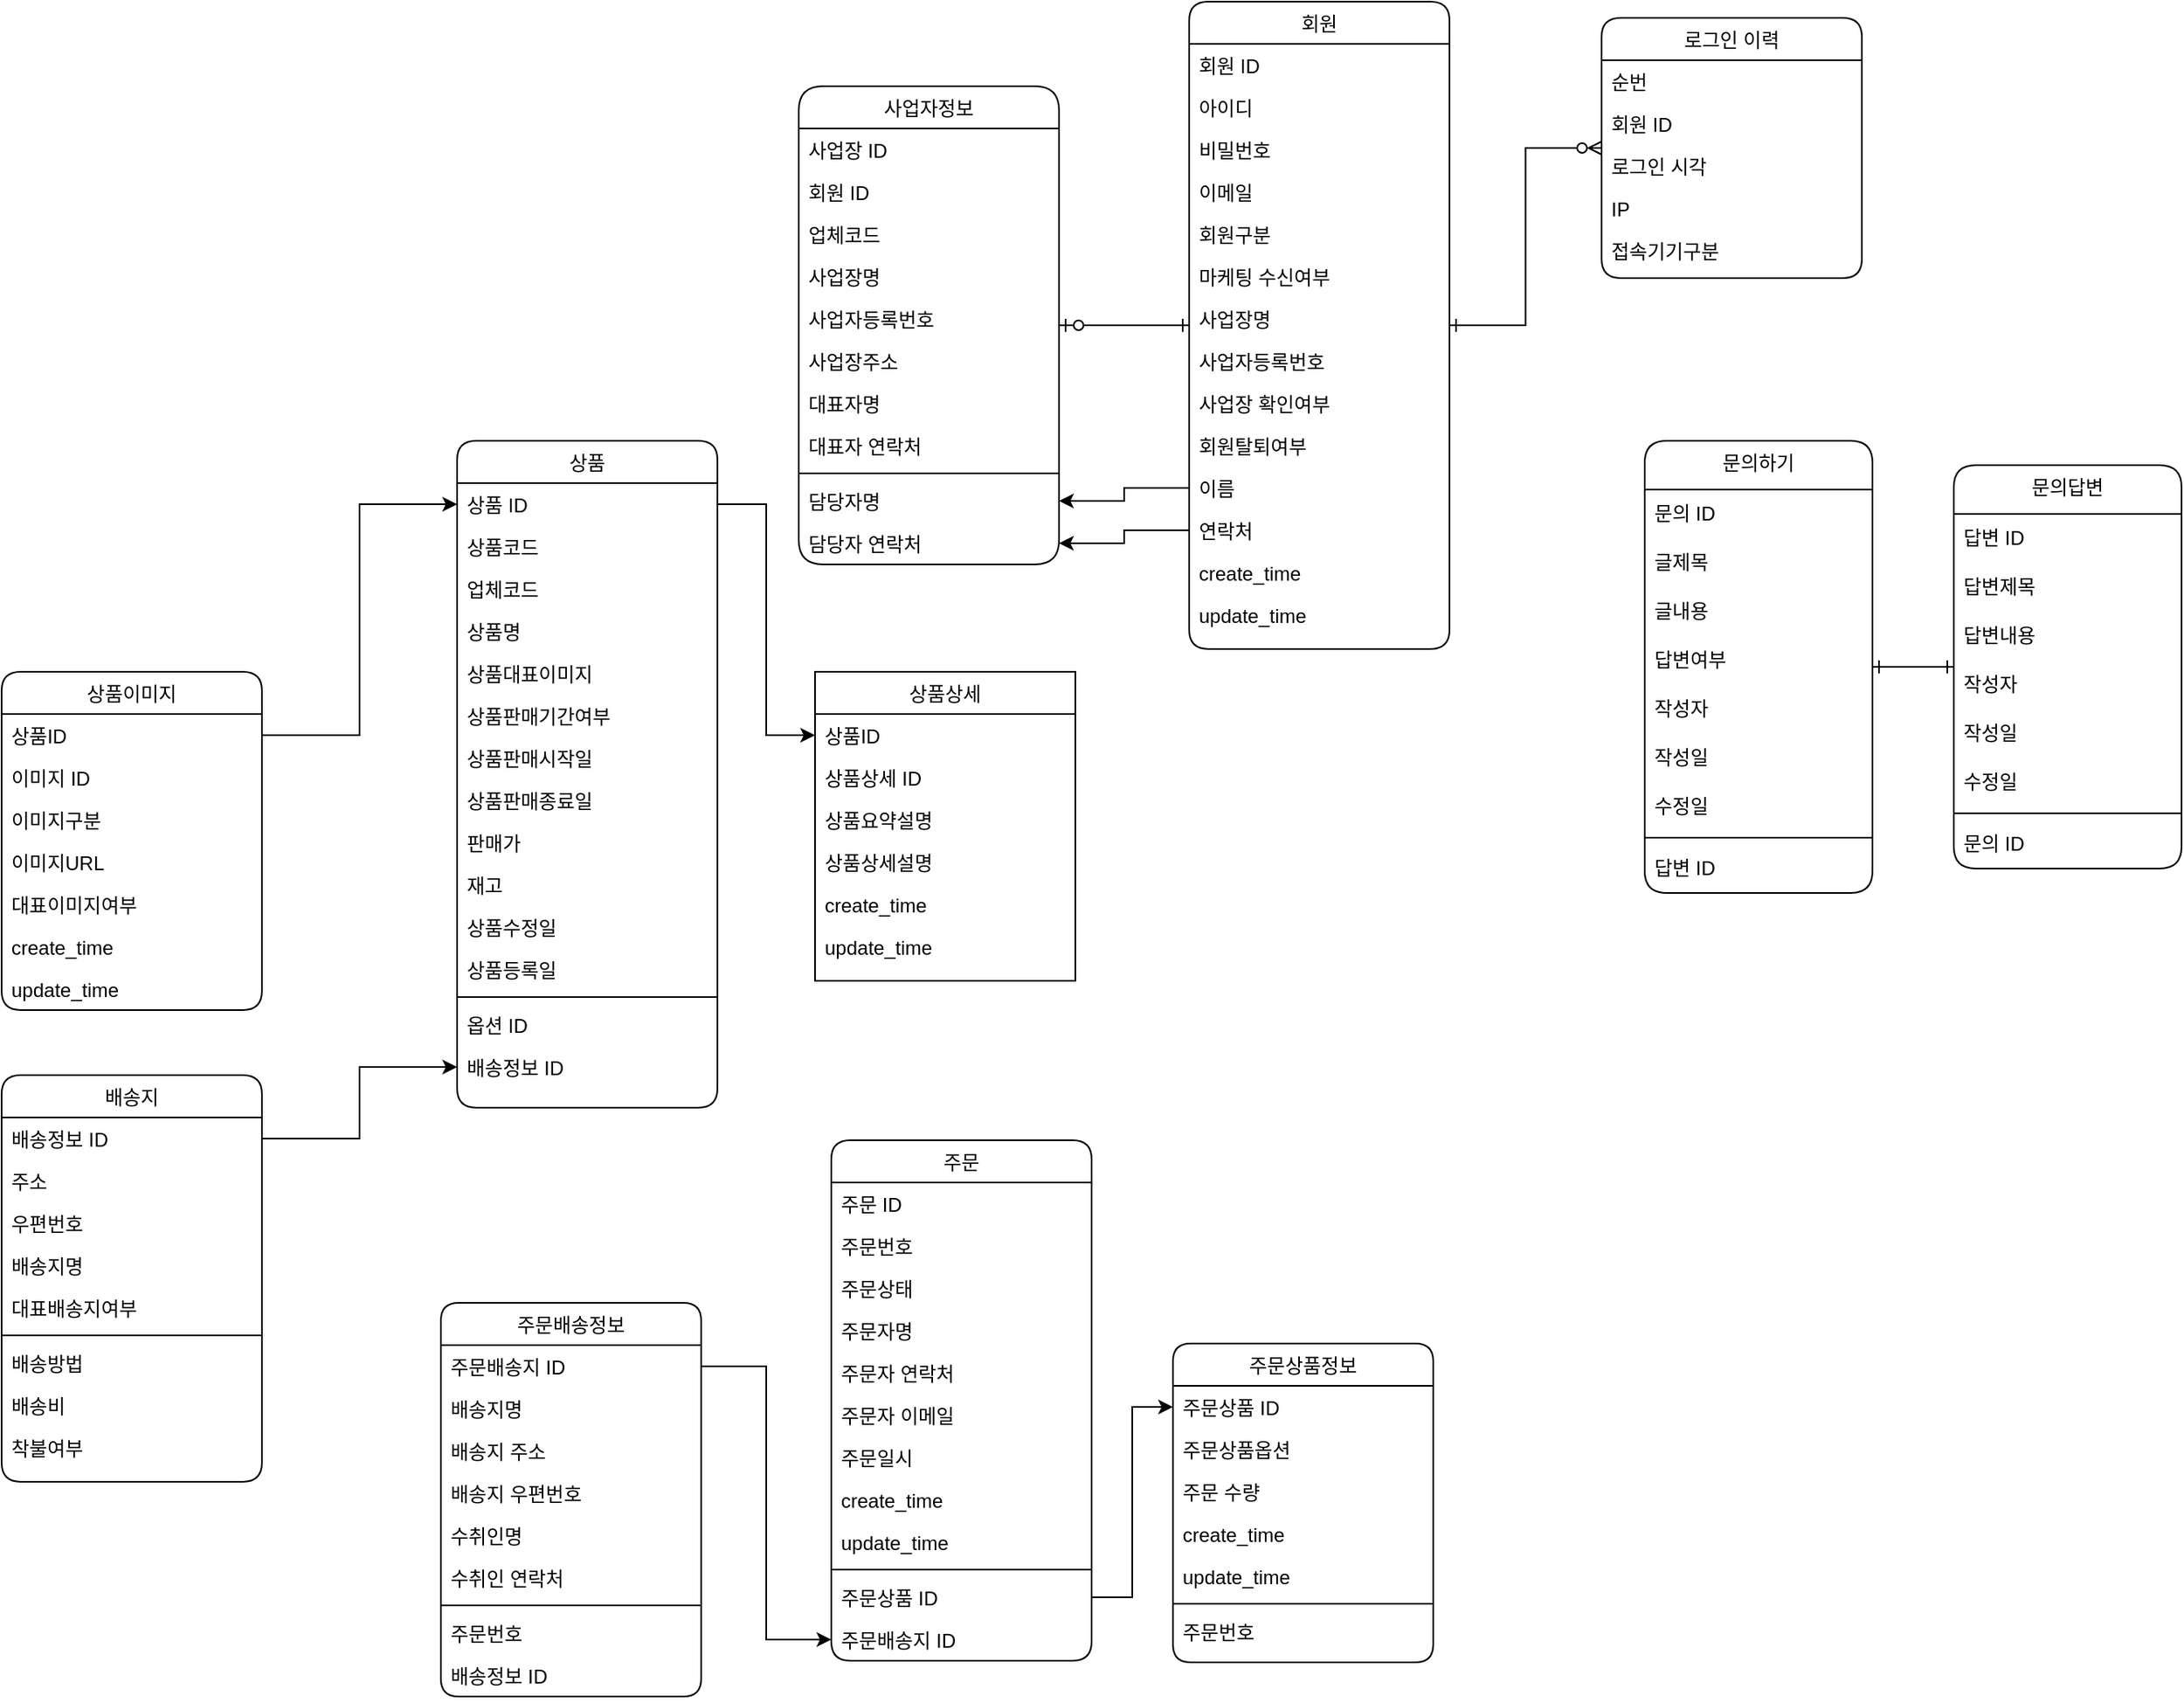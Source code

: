 <mxfile version="26.0.10" pages="2">
  <diagram id="C5RBs43oDa-KdzZeNtuy" name="Page-1">
    <mxGraphModel dx="2261" dy="772" grid="1" gridSize="10" guides="1" tooltips="1" connect="1" arrows="1" fold="1" page="1" pageScale="1" pageWidth="827" pageHeight="1169" background="#ffffff" math="0" shadow="0">
      <root>
        <mxCell id="WIyWlLk6GJQsqaUBKTNV-0" />
        <mxCell id="WIyWlLk6GJQsqaUBKTNV-1" parent="WIyWlLk6GJQsqaUBKTNV-0" />
        <mxCell id="zkfFHV4jXpPFQw0GAbJ--0" value="회원" style="swimlane;fontStyle=0;align=center;verticalAlign=top;childLayout=stackLayout;horizontal=1;startSize=26;horizontalStack=0;resizeParent=1;resizeLast=0;collapsible=1;marginBottom=0;rounded=1;shadow=0;strokeWidth=1;labelBackgroundColor=none;" parent="WIyWlLk6GJQsqaUBKTNV-1" vertex="1">
          <mxGeometry x="160" y="20" width="160" height="398" as="geometry">
            <mxRectangle x="230" y="140" width="160" height="26" as="alternateBounds" />
          </mxGeometry>
        </mxCell>
        <mxCell id="D6CnnBwUjy6RVh7Km_Zz-2" value="회원 ID" style="text;align=left;verticalAlign=top;spacingLeft=4;spacingRight=4;overflow=hidden;rotatable=0;points=[[0,0.5],[1,0.5]];portConstraint=eastwest;rounded=1;labelBackgroundColor=none;" parent="zkfFHV4jXpPFQw0GAbJ--0" vertex="1">
          <mxGeometry y="26" width="160" height="26" as="geometry" />
        </mxCell>
        <mxCell id="zkfFHV4jXpPFQw0GAbJ--3" value="아이디" style="text;align=left;verticalAlign=top;spacingLeft=4;spacingRight=4;overflow=hidden;rotatable=0;points=[[0,0.5],[1,0.5]];portConstraint=eastwest;rounded=1;shadow=0;html=0;labelBackgroundColor=none;" parent="zkfFHV4jXpPFQw0GAbJ--0" vertex="1">
          <mxGeometry y="52" width="160" height="26" as="geometry" />
        </mxCell>
        <mxCell id="D6CnnBwUjy6RVh7Km_Zz-1" value="비밀번호" style="text;align=left;verticalAlign=top;spacingLeft=4;spacingRight=4;overflow=hidden;rotatable=0;points=[[0,0.5],[1,0.5]];portConstraint=eastwest;rounded=1;labelBackgroundColor=none;" parent="zkfFHV4jXpPFQw0GAbJ--0" vertex="1">
          <mxGeometry y="78" width="160" height="26" as="geometry" />
        </mxCell>
        <mxCell id="zkfFHV4jXpPFQw0GAbJ--5" value="이메일" style="text;align=left;verticalAlign=top;spacingLeft=4;spacingRight=4;overflow=hidden;rotatable=0;points=[[0,0.5],[1,0.5]];portConstraint=eastwest;rounded=1;labelBackgroundColor=none;" parent="zkfFHV4jXpPFQw0GAbJ--0" vertex="1">
          <mxGeometry y="104" width="160" height="26" as="geometry" />
        </mxCell>
        <mxCell id="8sYRke0jNfnRcLqzot3i-26" value="회원구분" style="text;align=left;verticalAlign=top;spacingLeft=4;spacingRight=4;overflow=hidden;rotatable=0;points=[[0,0.5],[1,0.5]];portConstraint=eastwest;rounded=1;labelBackgroundColor=none;" parent="zkfFHV4jXpPFQw0GAbJ--0" vertex="1">
          <mxGeometry y="130" width="160" height="26" as="geometry" />
        </mxCell>
        <mxCell id="D6CnnBwUjy6RVh7Km_Zz-12" value="마케팅 수신여부" style="text;align=left;verticalAlign=top;spacingLeft=4;spacingRight=4;overflow=hidden;rotatable=0;points=[[0,0.5],[1,0.5]];portConstraint=eastwest;rounded=1;labelBackgroundColor=none;" parent="zkfFHV4jXpPFQw0GAbJ--0" vertex="1">
          <mxGeometry y="156" width="160" height="26" as="geometry" />
        </mxCell>
        <mxCell id="D6CnnBwUjy6RVh7Km_Zz-13" value="사업장명" style="text;align=left;verticalAlign=top;spacingLeft=4;spacingRight=4;overflow=hidden;rotatable=0;points=[[0,0.5],[1,0.5]];portConstraint=eastwest;rounded=1;labelBackgroundColor=none;" parent="zkfFHV4jXpPFQw0GAbJ--0" vertex="1">
          <mxGeometry y="182" width="160" height="26" as="geometry" />
        </mxCell>
        <mxCell id="D6CnnBwUjy6RVh7Km_Zz-15" value="사업자등록번호" style="text;align=left;verticalAlign=top;spacingLeft=4;spacingRight=4;overflow=hidden;rotatable=0;points=[[0,0.5],[1,0.5]];portConstraint=eastwest;rounded=1;labelBackgroundColor=none;" parent="zkfFHV4jXpPFQw0GAbJ--0" vertex="1">
          <mxGeometry y="208" width="160" height="26" as="geometry" />
        </mxCell>
        <mxCell id="8sYRke0jNfnRcLqzot3i-51" value="사업장 확인여부" style="text;align=left;verticalAlign=top;spacingLeft=4;spacingRight=4;overflow=hidden;rotatable=0;points=[[0,0.5],[1,0.5]];portConstraint=eastwest;rounded=1;labelBackgroundColor=none;" parent="zkfFHV4jXpPFQw0GAbJ--0" vertex="1">
          <mxGeometry y="234" width="160" height="26" as="geometry" />
        </mxCell>
        <mxCell id="D6CnnBwUjy6RVh7Km_Zz-54" value="회원탈퇴여부" style="text;align=left;verticalAlign=top;spacingLeft=4;spacingRight=4;overflow=hidden;rotatable=0;points=[[0,0.5],[1,0.5]];portConstraint=eastwest;rounded=1;labelBackgroundColor=none;" parent="zkfFHV4jXpPFQw0GAbJ--0" vertex="1">
          <mxGeometry y="260" width="160" height="26" as="geometry" />
        </mxCell>
        <mxCell id="zkfFHV4jXpPFQw0GAbJ--1" value="이름" style="text;align=left;verticalAlign=top;spacingLeft=4;spacingRight=4;overflow=hidden;rotatable=0;points=[[0,0.5],[1,0.5]];portConstraint=eastwest;rounded=1;labelBackgroundColor=none;" parent="zkfFHV4jXpPFQw0GAbJ--0" vertex="1">
          <mxGeometry y="286" width="160" height="26" as="geometry" />
        </mxCell>
        <mxCell id="zkfFHV4jXpPFQw0GAbJ--2" value="연락처" style="text;align=left;verticalAlign=top;spacingLeft=4;spacingRight=4;overflow=hidden;rotatable=0;points=[[0,0.5],[1,0.5]];portConstraint=eastwest;rounded=1;shadow=0;html=0;labelBackgroundColor=none;" parent="zkfFHV4jXpPFQw0GAbJ--0" vertex="1">
          <mxGeometry y="312" width="160" height="26" as="geometry" />
        </mxCell>
        <mxCell id="8sYRke0jNfnRcLqzot3i-24" value="create_time" style="text;align=left;verticalAlign=top;spacingLeft=4;spacingRight=4;overflow=hidden;rotatable=0;points=[[0,0.5],[1,0.5]];portConstraint=eastwest;rounded=1;labelBackgroundColor=none;" parent="zkfFHV4jXpPFQw0GAbJ--0" vertex="1">
          <mxGeometry y="338" width="160" height="26" as="geometry" />
        </mxCell>
        <mxCell id="8sYRke0jNfnRcLqzot3i-25" value="update_time" style="text;align=left;verticalAlign=top;spacingLeft=4;spacingRight=4;overflow=hidden;rotatable=0;points=[[0,0.5],[1,0.5]];portConstraint=eastwest;rounded=1;labelBackgroundColor=none;" parent="zkfFHV4jXpPFQw0GAbJ--0" vertex="1">
          <mxGeometry y="364" width="160" height="26" as="geometry" />
        </mxCell>
        <mxCell id="zkfFHV4jXpPFQw0GAbJ--17" value="배송지" style="swimlane;fontStyle=0;align=center;verticalAlign=top;childLayout=stackLayout;horizontal=1;startSize=26;horizontalStack=0;resizeParent=1;resizeLast=0;collapsible=1;marginBottom=0;rounded=1;shadow=0;strokeWidth=1;labelBackgroundColor=none;" parent="WIyWlLk6GJQsqaUBKTNV-1" vertex="1">
          <mxGeometry x="-570" y="680" width="160" height="250" as="geometry">
            <mxRectangle x="550" y="140" width="160" height="26" as="alternateBounds" />
          </mxGeometry>
        </mxCell>
        <mxCell id="zkfFHV4jXpPFQw0GAbJ--18" value="배송정보 ID" style="text;align=left;verticalAlign=top;spacingLeft=4;spacingRight=4;overflow=hidden;rotatable=0;points=[[0,0.5],[1,0.5]];portConstraint=eastwest;rounded=1;labelBackgroundColor=none;" parent="zkfFHV4jXpPFQw0GAbJ--17" vertex="1">
          <mxGeometry y="26" width="160" height="26" as="geometry" />
        </mxCell>
        <mxCell id="zkfFHV4jXpPFQw0GAbJ--20" value="주소" style="text;align=left;verticalAlign=top;spacingLeft=4;spacingRight=4;overflow=hidden;rotatable=0;points=[[0,0.5],[1,0.5]];portConstraint=eastwest;rounded=1;shadow=0;html=0;labelBackgroundColor=none;" parent="zkfFHV4jXpPFQw0GAbJ--17" vertex="1">
          <mxGeometry y="52" width="160" height="26" as="geometry" />
        </mxCell>
        <mxCell id="zkfFHV4jXpPFQw0GAbJ--19" value="우편번호" style="text;align=left;verticalAlign=top;spacingLeft=4;spacingRight=4;overflow=hidden;rotatable=0;points=[[0,0.5],[1,0.5]];portConstraint=eastwest;rounded=1;shadow=0;html=0;labelBackgroundColor=none;" parent="zkfFHV4jXpPFQw0GAbJ--17" vertex="1">
          <mxGeometry y="78" width="160" height="26" as="geometry" />
        </mxCell>
        <mxCell id="zkfFHV4jXpPFQw0GAbJ--21" value="배송지명" style="text;align=left;verticalAlign=top;spacingLeft=4;spacingRight=4;overflow=hidden;rotatable=0;points=[[0,0.5],[1,0.5]];portConstraint=eastwest;rounded=1;shadow=0;html=0;labelBackgroundColor=none;" parent="zkfFHV4jXpPFQw0GAbJ--17" vertex="1">
          <mxGeometry y="104" width="160" height="26" as="geometry" />
        </mxCell>
        <mxCell id="zkfFHV4jXpPFQw0GAbJ--22" value="대표배송지여부" style="text;align=left;verticalAlign=top;spacingLeft=4;spacingRight=4;overflow=hidden;rotatable=0;points=[[0,0.5],[1,0.5]];portConstraint=eastwest;rounded=1;shadow=0;html=0;labelBackgroundColor=none;" parent="zkfFHV4jXpPFQw0GAbJ--17" vertex="1">
          <mxGeometry y="130" width="160" height="26" as="geometry" />
        </mxCell>
        <mxCell id="zkfFHV4jXpPFQw0GAbJ--23" value="" style="line;html=1;strokeWidth=1;align=left;verticalAlign=middle;spacingTop=-1;spacingLeft=3;spacingRight=3;rotatable=0;labelPosition=right;points=[];portConstraint=eastwest;rounded=1;labelBackgroundColor=none;" parent="zkfFHV4jXpPFQw0GAbJ--17" vertex="1">
          <mxGeometry y="156" width="160" height="8" as="geometry" />
        </mxCell>
        <mxCell id="zkfFHV4jXpPFQw0GAbJ--24" value="배송방법" style="text;align=left;verticalAlign=top;spacingLeft=4;spacingRight=4;overflow=hidden;rotatable=0;points=[[0,0.5],[1,0.5]];portConstraint=eastwest;rounded=1;labelBackgroundColor=none;" parent="zkfFHV4jXpPFQw0GAbJ--17" vertex="1">
          <mxGeometry y="164" width="160" height="26" as="geometry" />
        </mxCell>
        <mxCell id="zkfFHV4jXpPFQw0GAbJ--25" value="배송비" style="text;align=left;verticalAlign=top;spacingLeft=4;spacingRight=4;overflow=hidden;rotatable=0;points=[[0,0.5],[1,0.5]];portConstraint=eastwest;rounded=1;labelBackgroundColor=none;" parent="zkfFHV4jXpPFQw0GAbJ--17" vertex="1">
          <mxGeometry y="190" width="160" height="26" as="geometry" />
        </mxCell>
        <mxCell id="D6CnnBwUjy6RVh7Km_Zz-21" value="착불여부" style="text;align=left;verticalAlign=top;spacingLeft=4;spacingRight=4;overflow=hidden;rotatable=0;points=[[0,0.5],[1,0.5]];portConstraint=eastwest;rounded=1;labelBackgroundColor=none;" parent="zkfFHV4jXpPFQw0GAbJ--17" vertex="1">
          <mxGeometry y="216" width="160" height="26" as="geometry" />
        </mxCell>
        <mxCell id="D6CnnBwUjy6RVh7Km_Zz-3" value="사업자정보" style="swimlane;fontStyle=0;align=center;verticalAlign=top;childLayout=stackLayout;horizontal=1;startSize=26;horizontalStack=0;resizeParent=1;resizeLast=0;collapsible=1;marginBottom=0;rounded=1;shadow=0;strokeWidth=1;labelBackgroundColor=none;arcSize=19;" parent="WIyWlLk6GJQsqaUBKTNV-1" vertex="1">
          <mxGeometry x="-80" y="72" width="160" height="294" as="geometry">
            <mxRectangle x="550" y="140" width="160" height="26" as="alternateBounds" />
          </mxGeometry>
        </mxCell>
        <mxCell id="D6CnnBwUjy6RVh7Km_Zz-4" value="사업장 ID" style="text;align=left;verticalAlign=top;spacingLeft=4;spacingRight=4;overflow=hidden;rotatable=0;points=[[0,0.5],[1,0.5]];portConstraint=eastwest;rounded=1;labelBackgroundColor=none;" parent="D6CnnBwUjy6RVh7Km_Zz-3" vertex="1">
          <mxGeometry y="26" width="160" height="26" as="geometry" />
        </mxCell>
        <mxCell id="8sYRke0jNfnRcLqzot3i-49" value="회원 ID" style="text;align=left;verticalAlign=top;spacingLeft=4;spacingRight=4;overflow=hidden;rotatable=0;points=[[0,0.5],[1,0.5]];portConstraint=eastwest;rounded=1;labelBackgroundColor=none;" parent="D6CnnBwUjy6RVh7Km_Zz-3" vertex="1">
          <mxGeometry y="52" width="160" height="26" as="geometry" />
        </mxCell>
        <mxCell id="D6CnnBwUjy6RVh7Km_Zz-33" value="업체코드" style="text;align=left;verticalAlign=top;spacingLeft=4;spacingRight=4;overflow=hidden;rotatable=0;points=[[0,0.5],[1,0.5]];portConstraint=eastwest;rounded=1;labelBackgroundColor=none;" parent="D6CnnBwUjy6RVh7Km_Zz-3" vertex="1">
          <mxGeometry y="78" width="160" height="26" as="geometry" />
        </mxCell>
        <mxCell id="D6CnnBwUjy6RVh7Km_Zz-20" value="사업장명" style="text;align=left;verticalAlign=top;spacingLeft=4;spacingRight=4;overflow=hidden;rotatable=0;points=[[0,0.5],[1,0.5]];portConstraint=eastwest;rounded=1;labelBackgroundColor=none;" parent="D6CnnBwUjy6RVh7Km_Zz-3" vertex="1">
          <mxGeometry y="104" width="160" height="26" as="geometry" />
        </mxCell>
        <mxCell id="D6CnnBwUjy6RVh7Km_Zz-7" value="사업자등록번호" style="text;align=left;verticalAlign=top;spacingLeft=4;spacingRight=4;overflow=hidden;rotatable=0;points=[[0,0.5],[1,0.5]];portConstraint=eastwest;rounded=1;shadow=0;html=0;labelBackgroundColor=none;" parent="D6CnnBwUjy6RVh7Km_Zz-3" vertex="1">
          <mxGeometry y="130" width="160" height="26" as="geometry" />
        </mxCell>
        <mxCell id="D6CnnBwUjy6RVh7Km_Zz-8" value="사업장주소" style="text;align=left;verticalAlign=top;spacingLeft=4;spacingRight=4;overflow=hidden;rotatable=0;points=[[0,0.5],[1,0.5]];portConstraint=eastwest;rounded=1;shadow=0;html=0;labelBackgroundColor=none;" parent="D6CnnBwUjy6RVh7Km_Zz-3" vertex="1">
          <mxGeometry y="156" width="160" height="26" as="geometry" />
        </mxCell>
        <mxCell id="D6CnnBwUjy6RVh7Km_Zz-5" value="대표자명" style="text;align=left;verticalAlign=top;spacingLeft=4;spacingRight=4;overflow=hidden;rotatable=0;points=[[0,0.5],[1,0.5]];portConstraint=eastwest;rounded=1;shadow=0;html=0;labelBackgroundColor=none;" parent="D6CnnBwUjy6RVh7Km_Zz-3" vertex="1">
          <mxGeometry y="182" width="160" height="26" as="geometry" />
        </mxCell>
        <mxCell id="D6CnnBwUjy6RVh7Km_Zz-6" value="대표자 연락처" style="text;align=left;verticalAlign=top;spacingLeft=4;spacingRight=4;overflow=hidden;rotatable=0;points=[[0,0.5],[1,0.5]];portConstraint=eastwest;rounded=1;shadow=0;html=0;labelBackgroundColor=none;" parent="D6CnnBwUjy6RVh7Km_Zz-3" vertex="1">
          <mxGeometry y="208" width="160" height="26" as="geometry" />
        </mxCell>
        <mxCell id="D6CnnBwUjy6RVh7Km_Zz-9" value="" style="line;html=1;strokeWidth=1;align=left;verticalAlign=middle;spacingTop=-1;spacingLeft=3;spacingRight=3;rotatable=0;labelPosition=right;points=[];portConstraint=eastwest;rounded=1;labelBackgroundColor=none;" parent="D6CnnBwUjy6RVh7Km_Zz-3" vertex="1">
          <mxGeometry y="234" width="160" height="8" as="geometry" />
        </mxCell>
        <mxCell id="D6CnnBwUjy6RVh7Km_Zz-10" value="담당자명" style="text;align=left;verticalAlign=top;spacingLeft=4;spacingRight=4;overflow=hidden;rotatable=0;points=[[0,0.5],[1,0.5]];portConstraint=eastwest;rounded=1;labelBackgroundColor=none;" parent="D6CnnBwUjy6RVh7Km_Zz-3" vertex="1">
          <mxGeometry y="242" width="160" height="26" as="geometry" />
        </mxCell>
        <mxCell id="D6CnnBwUjy6RVh7Km_Zz-11" value="담당자 연락처" style="text;align=left;verticalAlign=top;spacingLeft=4;spacingRight=4;overflow=hidden;rotatable=0;points=[[0,0.5],[1,0.5]];portConstraint=eastwest;rounded=1;labelBackgroundColor=none;" parent="D6CnnBwUjy6RVh7Km_Zz-3" vertex="1">
          <mxGeometry y="268" width="160" height="26" as="geometry" />
        </mxCell>
        <mxCell id="D6CnnBwUjy6RVh7Km_Zz-23" value="상품" style="swimlane;fontStyle=0;align=center;verticalAlign=top;childLayout=stackLayout;horizontal=1;startSize=26;horizontalStack=0;resizeParent=1;resizeLast=0;collapsible=1;marginBottom=0;rounded=1;shadow=0;strokeWidth=1;labelBackgroundColor=none;" parent="WIyWlLk6GJQsqaUBKTNV-1" vertex="1">
          <mxGeometry x="-290" y="290" width="160" height="410" as="geometry">
            <mxRectangle x="550" y="140" width="160" height="26" as="alternateBounds" />
          </mxGeometry>
        </mxCell>
        <mxCell id="D6CnnBwUjy6RVh7Km_Zz-24" value="상품 ID" style="text;align=left;verticalAlign=top;spacingLeft=4;spacingRight=4;overflow=hidden;rotatable=0;points=[[0,0.5],[1,0.5]];portConstraint=eastwest;rounded=1;labelBackgroundColor=none;" parent="D6CnnBwUjy6RVh7Km_Zz-23" vertex="1">
          <mxGeometry y="26" width="160" height="26" as="geometry" />
        </mxCell>
        <mxCell id="D6CnnBwUjy6RVh7Km_Zz-25" value="상품코드" style="text;align=left;verticalAlign=top;spacingLeft=4;spacingRight=4;overflow=hidden;rotatable=0;points=[[0,0.5],[1,0.5]];portConstraint=eastwest;rounded=1;shadow=0;html=0;labelBackgroundColor=none;" parent="D6CnnBwUjy6RVh7Km_Zz-23" vertex="1">
          <mxGeometry y="52" width="160" height="26" as="geometry" />
        </mxCell>
        <mxCell id="D6CnnBwUjy6RVh7Km_Zz-26" value="업체코드" style="text;align=left;verticalAlign=top;spacingLeft=4;spacingRight=4;overflow=hidden;rotatable=0;points=[[0,0.5],[1,0.5]];portConstraint=eastwest;rounded=1;shadow=0;html=0;labelBackgroundColor=none;" parent="D6CnnBwUjy6RVh7Km_Zz-23" vertex="1">
          <mxGeometry y="78" width="160" height="26" as="geometry" />
        </mxCell>
        <mxCell id="D6CnnBwUjy6RVh7Km_Zz-27" value="상품명" style="text;align=left;verticalAlign=top;spacingLeft=4;spacingRight=4;overflow=hidden;rotatable=0;points=[[0,0.5],[1,0.5]];portConstraint=eastwest;rounded=1;shadow=0;html=0;labelBackgroundColor=none;" parent="D6CnnBwUjy6RVh7Km_Zz-23" vertex="1">
          <mxGeometry y="104" width="160" height="26" as="geometry" />
        </mxCell>
        <mxCell id="D6CnnBwUjy6RVh7Km_Zz-28" value="상품대표이미지" style="text;align=left;verticalAlign=top;spacingLeft=4;spacingRight=4;overflow=hidden;rotatable=0;points=[[0,0.5],[1,0.5]];portConstraint=eastwest;rounded=1;shadow=0;html=0;labelBackgroundColor=none;" parent="D6CnnBwUjy6RVh7Km_Zz-23" vertex="1">
          <mxGeometry y="130" width="160" height="26" as="geometry" />
        </mxCell>
        <mxCell id="D6CnnBwUjy6RVh7Km_Zz-32" value="상품판매기간여부" style="text;align=left;verticalAlign=top;spacingLeft=4;spacingRight=4;overflow=hidden;rotatable=0;points=[[0,0.5],[1,0.5]];portConstraint=eastwest;rounded=1;labelBackgroundColor=none;" parent="D6CnnBwUjy6RVh7Km_Zz-23" vertex="1">
          <mxGeometry y="156" width="160" height="26" as="geometry" />
        </mxCell>
        <mxCell id="D6CnnBwUjy6RVh7Km_Zz-50" value="상품판매시작일" style="text;align=left;verticalAlign=top;spacingLeft=4;spacingRight=4;overflow=hidden;rotatable=0;points=[[0,0.5],[1,0.5]];portConstraint=eastwest;rounded=1;labelBackgroundColor=none;" parent="D6CnnBwUjy6RVh7Km_Zz-23" vertex="1">
          <mxGeometry y="182" width="160" height="26" as="geometry" />
        </mxCell>
        <mxCell id="D6CnnBwUjy6RVh7Km_Zz-51" value="상품판매종료일" style="text;align=left;verticalAlign=top;spacingLeft=4;spacingRight=4;overflow=hidden;rotatable=0;points=[[0,0.5],[1,0.5]];portConstraint=eastwest;rounded=1;labelBackgroundColor=none;" parent="D6CnnBwUjy6RVh7Km_Zz-23" vertex="1">
          <mxGeometry y="208" width="160" height="26" as="geometry" />
        </mxCell>
        <mxCell id="D6CnnBwUjy6RVh7Km_Zz-52" value="판매가&#xa;" style="text;align=left;verticalAlign=top;spacingLeft=4;spacingRight=4;overflow=hidden;rotatable=0;points=[[0,0.5],[1,0.5]];portConstraint=eastwest;rounded=1;labelBackgroundColor=none;" parent="D6CnnBwUjy6RVh7Km_Zz-23" vertex="1">
          <mxGeometry y="234" width="160" height="26" as="geometry" />
        </mxCell>
        <mxCell id="D6CnnBwUjy6RVh7Km_Zz-53" value="재고&#xa;" style="text;align=left;verticalAlign=top;spacingLeft=4;spacingRight=4;overflow=hidden;rotatable=0;points=[[0,0.5],[1,0.5]];portConstraint=eastwest;rounded=1;labelBackgroundColor=none;" parent="D6CnnBwUjy6RVh7Km_Zz-23" vertex="1">
          <mxGeometry y="260" width="160" height="26" as="geometry" />
        </mxCell>
        <mxCell id="D6CnnBwUjy6RVh7Km_Zz-58" value="상품수정일" style="text;align=left;verticalAlign=top;spacingLeft=4;spacingRight=4;overflow=hidden;rotatable=0;points=[[0,0.5],[1,0.5]];portConstraint=eastwest;rounded=1;labelBackgroundColor=none;" parent="D6CnnBwUjy6RVh7Km_Zz-23" vertex="1">
          <mxGeometry y="286" width="160" height="26" as="geometry" />
        </mxCell>
        <mxCell id="8sYRke0jNfnRcLqzot3i-0" value="상품등록일&#xa;&#xa;" style="text;align=left;verticalAlign=top;spacingLeft=4;spacingRight=4;overflow=hidden;rotatable=0;points=[[0,0.5],[1,0.5]];portConstraint=eastwest;rounded=1;labelBackgroundColor=none;" parent="D6CnnBwUjy6RVh7Km_Zz-23" vertex="1">
          <mxGeometry y="312" width="160" height="26" as="geometry" />
        </mxCell>
        <mxCell id="uRydqITHOqcOp4tTUxPH-38" value="" style="line;html=1;strokeWidth=1;align=left;verticalAlign=middle;spacingTop=-1;spacingLeft=3;spacingRight=3;rotatable=0;labelPosition=right;points=[];portConstraint=eastwest;rounded=1;labelBackgroundColor=none;" parent="D6CnnBwUjy6RVh7Km_Zz-23" vertex="1">
          <mxGeometry y="338" width="160" height="8" as="geometry" />
        </mxCell>
        <mxCell id="8sYRke0jNfnRcLqzot3i-46" value="옵션 ID" style="text;align=left;verticalAlign=top;spacingLeft=4;spacingRight=4;overflow=hidden;rotatable=0;points=[[0,0.5],[1,0.5]];portConstraint=eastwest;rounded=1;labelBackgroundColor=none;" parent="D6CnnBwUjy6RVh7Km_Zz-23" vertex="1">
          <mxGeometry y="346" width="160" height="26" as="geometry" />
        </mxCell>
        <mxCell id="uRydqITHOqcOp4tTUxPH-36" value="배송정보 ID" style="text;align=left;verticalAlign=top;spacingLeft=4;spacingRight=4;overflow=hidden;rotatable=0;points=[[0,0.5],[1,0.5]];portConstraint=eastwest;rounded=1;labelBackgroundColor=none;" parent="D6CnnBwUjy6RVh7Km_Zz-23" vertex="1">
          <mxGeometry y="372" width="160" height="26" as="geometry" />
        </mxCell>
        <mxCell id="D6CnnBwUjy6RVh7Km_Zz-34" value="상품이미지" style="swimlane;fontStyle=0;align=center;verticalAlign=top;childLayout=stackLayout;horizontal=1;startSize=26;horizontalStack=0;resizeParent=1;resizeLast=0;collapsible=1;marginBottom=0;rounded=1;shadow=0;strokeWidth=1;labelBackgroundColor=none;" parent="WIyWlLk6GJQsqaUBKTNV-1" vertex="1">
          <mxGeometry x="-570" y="432" width="160" height="208" as="geometry">
            <mxRectangle x="550" y="140" width="160" height="26" as="alternateBounds" />
          </mxGeometry>
        </mxCell>
        <mxCell id="D6CnnBwUjy6RVh7Km_Zz-36" value="상품ID" style="text;align=left;verticalAlign=top;spacingLeft=4;spacingRight=4;overflow=hidden;rotatable=0;points=[[0,0.5],[1,0.5]];portConstraint=eastwest;rounded=1;shadow=0;html=0;labelBackgroundColor=none;" parent="D6CnnBwUjy6RVh7Km_Zz-34" vertex="1">
          <mxGeometry y="26" width="160" height="26" as="geometry" />
        </mxCell>
        <mxCell id="D6CnnBwUjy6RVh7Km_Zz-35" value="이미지 ID" style="text;align=left;verticalAlign=top;spacingLeft=4;spacingRight=4;overflow=hidden;rotatable=0;points=[[0,0.5],[1,0.5]];portConstraint=eastwest;rounded=1;labelBackgroundColor=none;" parent="D6CnnBwUjy6RVh7Km_Zz-34" vertex="1">
          <mxGeometry y="52" width="160" height="26" as="geometry" />
        </mxCell>
        <mxCell id="D6CnnBwUjy6RVh7Km_Zz-47" value="이미지구분" style="text;align=left;verticalAlign=top;spacingLeft=4;spacingRight=4;overflow=hidden;rotatable=0;points=[[0,0.5],[1,0.5]];portConstraint=eastwest;rounded=1;shadow=0;html=0;labelBackgroundColor=none;" parent="D6CnnBwUjy6RVh7Km_Zz-34" vertex="1">
          <mxGeometry y="78" width="160" height="26" as="geometry" />
        </mxCell>
        <mxCell id="D6CnnBwUjy6RVh7Km_Zz-37" value="이미지URL" style="text;align=left;verticalAlign=top;spacingLeft=4;spacingRight=4;overflow=hidden;rotatable=0;points=[[0,0.5],[1,0.5]];portConstraint=eastwest;rounded=1;shadow=0;html=0;labelBackgroundColor=none;" parent="D6CnnBwUjy6RVh7Km_Zz-34" vertex="1">
          <mxGeometry y="104" width="160" height="26" as="geometry" />
        </mxCell>
        <mxCell id="D6CnnBwUjy6RVh7Km_Zz-45" value="대표이미지여부" style="text;align=left;verticalAlign=top;spacingLeft=4;spacingRight=4;overflow=hidden;rotatable=0;points=[[0,0.5],[1,0.5]];portConstraint=eastwest;rounded=1;shadow=0;html=0;labelBackgroundColor=none;" parent="D6CnnBwUjy6RVh7Km_Zz-34" vertex="1">
          <mxGeometry y="130" width="160" height="26" as="geometry" />
        </mxCell>
        <mxCell id="8sYRke0jNfnRcLqzot3i-47" value="create_time" style="text;align=left;verticalAlign=top;spacingLeft=4;spacingRight=4;overflow=hidden;rotatable=0;points=[[0,0.5],[1,0.5]];portConstraint=eastwest;rounded=1;shadow=0;html=0;labelBackgroundColor=none;" parent="D6CnnBwUjy6RVh7Km_Zz-34" vertex="1">
          <mxGeometry y="156" width="160" height="26" as="geometry" />
        </mxCell>
        <mxCell id="8sYRke0jNfnRcLqzot3i-48" value="update_time" style="text;align=left;verticalAlign=top;spacingLeft=4;spacingRight=4;overflow=hidden;rotatable=0;points=[[0,0.5],[1,0.5]];portConstraint=eastwest;rounded=1;shadow=0;html=0;labelBackgroundColor=none;" parent="D6CnnBwUjy6RVh7Km_Zz-34" vertex="1">
          <mxGeometry y="182" width="160" height="26" as="geometry" />
        </mxCell>
        <mxCell id="D6CnnBwUjy6RVh7Km_Zz-43" style="edgeStyle=orthogonalEdgeStyle;rounded=0;orthogonalLoop=1;jettySize=auto;html=1;exitX=1;exitY=0.5;exitDx=0;exitDy=0;entryX=0;entryY=0.5;entryDx=0;entryDy=0;flowAnimation=0;" parent="WIyWlLk6GJQsqaUBKTNV-1" source="D6CnnBwUjy6RVh7Km_Zz-36" target="D6CnnBwUjy6RVh7Km_Zz-24" edge="1">
          <mxGeometry relative="1" as="geometry" />
        </mxCell>
        <mxCell id="D6CnnBwUjy6RVh7Km_Zz-55" style="edgeStyle=orthogonalEdgeStyle;rounded=0;orthogonalLoop=1;jettySize=auto;html=1;exitX=0;exitY=0.5;exitDx=0;exitDy=0;entryX=1;entryY=0.5;entryDx=0;entryDy=0;" parent="WIyWlLk6GJQsqaUBKTNV-1" source="zkfFHV4jXpPFQw0GAbJ--1" target="D6CnnBwUjy6RVh7Km_Zz-10" edge="1">
          <mxGeometry relative="1" as="geometry" />
        </mxCell>
        <mxCell id="D6CnnBwUjy6RVh7Km_Zz-56" style="edgeStyle=orthogonalEdgeStyle;rounded=0;orthogonalLoop=1;jettySize=auto;html=1;exitX=0;exitY=0.5;exitDx=0;exitDy=0;" parent="WIyWlLk6GJQsqaUBKTNV-1" source="zkfFHV4jXpPFQw0GAbJ--2" target="D6CnnBwUjy6RVh7Km_Zz-11" edge="1">
          <mxGeometry relative="1" as="geometry" />
        </mxCell>
        <mxCell id="8sYRke0jNfnRcLqzot3i-20" value="문의하기" style="swimlane;fontStyle=0;childLayout=stackLayout;horizontal=1;startSize=30;horizontalStack=0;resizeParent=1;resizeParentMax=0;resizeLast=0;collapsible=1;marginBottom=0;whiteSpace=wrap;html=1;rounded=1;shadow=0;strokeColor=default;strokeWidth=1;align=center;verticalAlign=top;fontFamily=Helvetica;fontSize=12;fontColor=default;labelBackgroundColor=none;fillColor=default;movable=1;resizable=1;rotatable=1;deletable=1;editable=1;locked=0;connectable=1;" parent="WIyWlLk6GJQsqaUBKTNV-1" vertex="1">
          <mxGeometry x="440" y="290" width="140" height="278" as="geometry" />
        </mxCell>
        <mxCell id="8sYRke0jNfnRcLqzot3i-21" value="문의 ID" style="text;strokeColor=none;fillColor=none;align=left;verticalAlign=middle;spacingLeft=4;spacingRight=4;overflow=hidden;points=[[0,0.5],[1,0.5]];portConstraint=eastwest;rotatable=0;whiteSpace=wrap;html=1;fontFamily=Helvetica;fontSize=12;fontColor=default;fontStyle=0;labelBackgroundColor=none;" parent="8sYRke0jNfnRcLqzot3i-20" vertex="1">
          <mxGeometry y="30" width="140" height="30" as="geometry" />
        </mxCell>
        <mxCell id="8sYRke0jNfnRcLqzot3i-27" value="글제목" style="text;strokeColor=none;fillColor=none;align=left;verticalAlign=middle;spacingLeft=4;spacingRight=4;overflow=hidden;points=[[0,0.5],[1,0.5]];portConstraint=eastwest;rotatable=0;whiteSpace=wrap;html=1;fontFamily=Helvetica;fontSize=12;fontColor=default;fontStyle=0;labelBackgroundColor=none;" parent="8sYRke0jNfnRcLqzot3i-20" vertex="1">
          <mxGeometry y="60" width="140" height="30" as="geometry" />
        </mxCell>
        <mxCell id="8sYRke0jNfnRcLqzot3i-28" value="글내용" style="text;strokeColor=none;fillColor=none;align=left;verticalAlign=middle;spacingLeft=4;spacingRight=4;overflow=hidden;points=[[0,0.5],[1,0.5]];portConstraint=eastwest;rotatable=0;whiteSpace=wrap;html=1;fontFamily=Helvetica;fontSize=12;fontColor=default;fontStyle=0;labelBackgroundColor=none;" parent="8sYRke0jNfnRcLqzot3i-20" vertex="1">
          <mxGeometry y="90" width="140" height="30" as="geometry" />
        </mxCell>
        <mxCell id="8sYRke0jNfnRcLqzot3i-30" value="답변여부" style="text;strokeColor=none;fillColor=none;align=left;verticalAlign=middle;spacingLeft=4;spacingRight=4;overflow=hidden;points=[[0,0.5],[1,0.5]];portConstraint=eastwest;rotatable=0;whiteSpace=wrap;html=1;fontFamily=Helvetica;fontSize=12;fontColor=default;fontStyle=0;labelBackgroundColor=none;" parent="8sYRke0jNfnRcLqzot3i-20" vertex="1">
          <mxGeometry y="120" width="140" height="30" as="geometry" />
        </mxCell>
        <mxCell id="8sYRke0jNfnRcLqzot3i-22" value="작성자" style="text;strokeColor=none;fillColor=none;align=left;verticalAlign=middle;spacingLeft=4;spacingRight=4;overflow=hidden;points=[[0,0.5],[1,0.5]];portConstraint=eastwest;rotatable=0;whiteSpace=wrap;html=1;fontFamily=Helvetica;fontSize=12;fontColor=default;fontStyle=0;labelBackgroundColor=none;" parent="8sYRke0jNfnRcLqzot3i-20" vertex="1">
          <mxGeometry y="150" width="140" height="30" as="geometry" />
        </mxCell>
        <mxCell id="8sYRke0jNfnRcLqzot3i-23" value="작성일" style="text;strokeColor=none;fillColor=none;align=left;verticalAlign=middle;spacingLeft=4;spacingRight=4;overflow=hidden;points=[[0,0.5],[1,0.5]];portConstraint=eastwest;rotatable=0;whiteSpace=wrap;html=1;fontFamily=Helvetica;fontSize=12;fontColor=default;fontStyle=0;labelBackgroundColor=none;" parent="8sYRke0jNfnRcLqzot3i-20" vertex="1">
          <mxGeometry y="180" width="140" height="30" as="geometry" />
        </mxCell>
        <mxCell id="8sYRke0jNfnRcLqzot3i-29" value="수정일" style="text;strokeColor=none;fillColor=none;align=left;verticalAlign=middle;spacingLeft=4;spacingRight=4;overflow=hidden;points=[[0,0.5],[1,0.5]];portConstraint=eastwest;rotatable=0;whiteSpace=wrap;html=1;fontFamily=Helvetica;fontSize=12;fontColor=default;fontStyle=0;labelBackgroundColor=none;" parent="8sYRke0jNfnRcLqzot3i-20" vertex="1">
          <mxGeometry y="210" width="140" height="30" as="geometry" />
        </mxCell>
        <mxCell id="8sYRke0jNfnRcLqzot3i-42" value="" style="line;html=1;strokeWidth=1;align=left;verticalAlign=middle;spacingTop=-1;spacingLeft=3;spacingRight=3;rotatable=0;labelPosition=right;points=[];portConstraint=eastwest;rounded=1;labelBackgroundColor=none;" parent="8sYRke0jNfnRcLqzot3i-20" vertex="1">
          <mxGeometry y="240" width="140" height="8" as="geometry" />
        </mxCell>
        <mxCell id="8sYRke0jNfnRcLqzot3i-31" value="답변&amp;nbsp;&lt;span style=&quot;background-color: initial;&quot;&gt;ID&lt;/span&gt;" style="text;strokeColor=none;fillColor=none;align=left;verticalAlign=middle;spacingLeft=4;spacingRight=4;overflow=hidden;points=[[0,0.5],[1,0.5]];portConstraint=eastwest;rotatable=0;whiteSpace=wrap;html=1;fontFamily=Helvetica;fontSize=12;fontColor=default;fontStyle=0;labelBackgroundColor=none;" parent="8sYRke0jNfnRcLqzot3i-20" vertex="1">
          <mxGeometry y="248" width="140" height="30" as="geometry" />
        </mxCell>
        <mxCell id="8sYRke0jNfnRcLqzot3i-32" value="문의답변" style="swimlane;fontStyle=0;childLayout=stackLayout;horizontal=1;startSize=30;horizontalStack=0;resizeParent=1;resizeParentMax=0;resizeLast=0;collapsible=1;marginBottom=0;whiteSpace=wrap;html=1;rounded=1;shadow=0;strokeColor=default;strokeWidth=1;align=center;verticalAlign=top;fontFamily=Helvetica;fontSize=12;fontColor=default;labelBackgroundColor=none;fillColor=default;movable=1;resizable=1;rotatable=1;deletable=1;editable=1;locked=0;connectable=1;" parent="WIyWlLk6GJQsqaUBKTNV-1" vertex="1">
          <mxGeometry x="630" y="305" width="140" height="248" as="geometry" />
        </mxCell>
        <mxCell id="8sYRke0jNfnRcLqzot3i-33" value="답변 ID" style="text;strokeColor=none;fillColor=none;align=left;verticalAlign=middle;spacingLeft=4;spacingRight=4;overflow=hidden;points=[[0,0.5],[1,0.5]];portConstraint=eastwest;rotatable=0;whiteSpace=wrap;html=1;fontFamily=Helvetica;fontSize=12;fontColor=default;fontStyle=0;labelBackgroundColor=none;" parent="8sYRke0jNfnRcLqzot3i-32" vertex="1">
          <mxGeometry y="30" width="140" height="30" as="geometry" />
        </mxCell>
        <mxCell id="8sYRke0jNfnRcLqzot3i-34" value="답변제목" style="text;strokeColor=none;fillColor=none;align=left;verticalAlign=middle;spacingLeft=4;spacingRight=4;overflow=hidden;points=[[0,0.5],[1,0.5]];portConstraint=eastwest;rotatable=0;whiteSpace=wrap;html=1;fontFamily=Helvetica;fontSize=12;fontColor=default;fontStyle=0;labelBackgroundColor=none;" parent="8sYRke0jNfnRcLqzot3i-32" vertex="1">
          <mxGeometry y="60" width="140" height="30" as="geometry" />
        </mxCell>
        <mxCell id="8sYRke0jNfnRcLqzot3i-35" value="답변내용" style="text;strokeColor=none;fillColor=none;align=left;verticalAlign=middle;spacingLeft=4;spacingRight=4;overflow=hidden;points=[[0,0.5],[1,0.5]];portConstraint=eastwest;rotatable=0;whiteSpace=wrap;html=1;fontFamily=Helvetica;fontSize=12;fontColor=default;fontStyle=0;labelBackgroundColor=none;" parent="8sYRke0jNfnRcLqzot3i-32" vertex="1">
          <mxGeometry y="90" width="140" height="30" as="geometry" />
        </mxCell>
        <mxCell id="8sYRke0jNfnRcLqzot3i-38" value="작성자" style="text;strokeColor=none;fillColor=none;align=left;verticalAlign=middle;spacingLeft=4;spacingRight=4;overflow=hidden;points=[[0,0.5],[1,0.5]];portConstraint=eastwest;rotatable=0;whiteSpace=wrap;html=1;fontFamily=Helvetica;fontSize=12;fontColor=default;fontStyle=0;labelBackgroundColor=none;" parent="8sYRke0jNfnRcLqzot3i-32" vertex="1">
          <mxGeometry y="120" width="140" height="30" as="geometry" />
        </mxCell>
        <mxCell id="8sYRke0jNfnRcLqzot3i-39" value="작성일" style="text;strokeColor=none;fillColor=none;align=left;verticalAlign=middle;spacingLeft=4;spacingRight=4;overflow=hidden;points=[[0,0.5],[1,0.5]];portConstraint=eastwest;rotatable=0;whiteSpace=wrap;html=1;fontFamily=Helvetica;fontSize=12;fontColor=default;fontStyle=0;labelBackgroundColor=none;" parent="8sYRke0jNfnRcLqzot3i-32" vertex="1">
          <mxGeometry y="150" width="140" height="30" as="geometry" />
        </mxCell>
        <mxCell id="8sYRke0jNfnRcLqzot3i-40" value="수정일" style="text;strokeColor=none;fillColor=none;align=left;verticalAlign=middle;spacingLeft=4;spacingRight=4;overflow=hidden;points=[[0,0.5],[1,0.5]];portConstraint=eastwest;rotatable=0;whiteSpace=wrap;html=1;fontFamily=Helvetica;fontSize=12;fontColor=default;fontStyle=0;labelBackgroundColor=none;" parent="8sYRke0jNfnRcLqzot3i-32" vertex="1">
          <mxGeometry y="180" width="140" height="30" as="geometry" />
        </mxCell>
        <mxCell id="8sYRke0jNfnRcLqzot3i-41" value="" style="line;html=1;strokeWidth=1;align=left;verticalAlign=middle;spacingTop=-1;spacingLeft=3;spacingRight=3;rotatable=0;labelPosition=right;points=[];portConstraint=eastwest;rounded=1;labelBackgroundColor=none;" parent="8sYRke0jNfnRcLqzot3i-32" vertex="1">
          <mxGeometry y="210" width="140" height="8" as="geometry" />
        </mxCell>
        <mxCell id="8sYRke0jNfnRcLqzot3i-36" value="문의&amp;nbsp;&lt;span style=&quot;background-color: initial;&quot;&gt;ID&lt;/span&gt;" style="text;strokeColor=none;fillColor=none;align=left;verticalAlign=middle;spacingLeft=4;spacingRight=4;overflow=hidden;points=[[0,0.5],[1,0.5]];portConstraint=eastwest;rotatable=0;whiteSpace=wrap;html=1;fontFamily=Helvetica;fontSize=12;fontColor=default;fontStyle=0;labelBackgroundColor=none;" parent="8sYRke0jNfnRcLqzot3i-32" vertex="1">
          <mxGeometry y="218" width="140" height="30" as="geometry" />
        </mxCell>
        <mxCell id="8sYRke0jNfnRcLqzot3i-50" style="edgeStyle=orthogonalEdgeStyle;rounded=0;orthogonalLoop=1;jettySize=auto;html=1;endArrow=ERzeroToOne;endFill=0;startArrow=ERone;startFill=0;" parent="WIyWlLk6GJQsqaUBKTNV-1" source="zkfFHV4jXpPFQw0GAbJ--0" target="D6CnnBwUjy6RVh7Km_Zz-3" edge="1">
          <mxGeometry relative="1" as="geometry">
            <mxPoint x="310.0" y="40.0" as="sourcePoint" />
            <mxPoint x="450" y="56" as="targetPoint" />
          </mxGeometry>
        </mxCell>
        <mxCell id="8sYRke0jNfnRcLqzot3i-53" value="" style="endArrow=ERone;html=1;rounded=0;startArrow=ERone;startFill=0;endFill=0;" parent="WIyWlLk6GJQsqaUBKTNV-1" source="8sYRke0jNfnRcLqzot3i-20" target="8sYRke0jNfnRcLqzot3i-32" edge="1">
          <mxGeometry width="50" height="50" relative="1" as="geometry">
            <mxPoint x="660" y="680" as="sourcePoint" />
            <mxPoint x="710" y="630" as="targetPoint" />
          </mxGeometry>
        </mxCell>
        <mxCell id="8sYRke0jNfnRcLqzot3i-69" style="edgeStyle=orthogonalEdgeStyle;rounded=0;orthogonalLoop=1;jettySize=auto;html=1;endArrow=ERone;endFill=0;startArrow=ERzeroToMany;startFill=0;" parent="WIyWlLk6GJQsqaUBKTNV-1" source="8sYRke0jNfnRcLqzot3i-54" target="zkfFHV4jXpPFQw0GAbJ--0" edge="1">
          <mxGeometry relative="1" as="geometry">
            <mxPoint x="70" y="60" as="targetPoint" />
          </mxGeometry>
        </mxCell>
        <mxCell id="8sYRke0jNfnRcLqzot3i-54" value="로그인 이력" style="swimlane;fontStyle=0;align=center;verticalAlign=top;childLayout=stackLayout;horizontal=1;startSize=26;horizontalStack=0;resizeParent=1;resizeLast=0;collapsible=1;marginBottom=0;rounded=1;shadow=0;strokeWidth=1;labelBackgroundColor=none;" parent="WIyWlLk6GJQsqaUBKTNV-1" vertex="1">
          <mxGeometry x="413.5" y="30" width="160" height="160" as="geometry">
            <mxRectangle x="230" y="140" width="160" height="26" as="alternateBounds" />
          </mxGeometry>
        </mxCell>
        <mxCell id="8sYRke0jNfnRcLqzot3i-58" value="순번" style="text;align=left;verticalAlign=top;spacingLeft=4;spacingRight=4;overflow=hidden;rotatable=0;points=[[0,0.5],[1,0.5]];portConstraint=eastwest;rounded=1;labelBackgroundColor=none;" parent="8sYRke0jNfnRcLqzot3i-54" vertex="1">
          <mxGeometry y="26" width="160" height="26" as="geometry" />
        </mxCell>
        <mxCell id="8sYRke0jNfnRcLqzot3i-55" value="회원 ID" style="text;align=left;verticalAlign=top;spacingLeft=4;spacingRight=4;overflow=hidden;rotatable=0;points=[[0,0.5],[1,0.5]];portConstraint=eastwest;rounded=1;labelBackgroundColor=none;" parent="8sYRke0jNfnRcLqzot3i-54" vertex="1">
          <mxGeometry y="52" width="160" height="26" as="geometry" />
        </mxCell>
        <mxCell id="8sYRke0jNfnRcLqzot3i-56" value="로그인 시각" style="text;align=left;verticalAlign=top;spacingLeft=4;spacingRight=4;overflow=hidden;rotatable=0;points=[[0,0.5],[1,0.5]];portConstraint=eastwest;rounded=1;shadow=0;html=0;labelBackgroundColor=none;" parent="8sYRke0jNfnRcLqzot3i-54" vertex="1">
          <mxGeometry y="78" width="160" height="26" as="geometry" />
        </mxCell>
        <mxCell id="8sYRke0jNfnRcLqzot3i-59" value="IP" style="text;align=left;verticalAlign=top;spacingLeft=4;spacingRight=4;overflow=hidden;rotatable=0;points=[[0,0.5],[1,0.5]];portConstraint=eastwest;rounded=1;labelBackgroundColor=none;" parent="8sYRke0jNfnRcLqzot3i-54" vertex="1">
          <mxGeometry y="104" width="160" height="26" as="geometry" />
        </mxCell>
        <mxCell id="8sYRke0jNfnRcLqzot3i-60" value="접속기기구분" style="text;align=left;verticalAlign=top;spacingLeft=4;spacingRight=4;overflow=hidden;rotatable=0;points=[[0,0.5],[1,0.5]];portConstraint=eastwest;rounded=1;labelBackgroundColor=none;" parent="8sYRke0jNfnRcLqzot3i-54" vertex="1">
          <mxGeometry y="130" width="160" height="26" as="geometry" />
        </mxCell>
        <mxCell id="uRydqITHOqcOp4tTUxPH-0" value="주문" style="swimlane;fontStyle=0;align=center;verticalAlign=top;childLayout=stackLayout;horizontal=1;startSize=26;horizontalStack=0;resizeParent=1;resizeLast=0;collapsible=1;marginBottom=0;rounded=1;shadow=0;strokeWidth=1;labelBackgroundColor=none;" parent="WIyWlLk6GJQsqaUBKTNV-1" vertex="1">
          <mxGeometry x="-60" y="720" width="160" height="320" as="geometry">
            <mxRectangle x="550" y="140" width="160" height="26" as="alternateBounds" />
          </mxGeometry>
        </mxCell>
        <mxCell id="uRydqITHOqcOp4tTUxPH-1" value="주문 ID" style="text;align=left;verticalAlign=top;spacingLeft=4;spacingRight=4;overflow=hidden;rotatable=0;points=[[0,0.5],[1,0.5]];portConstraint=eastwest;rounded=1;labelBackgroundColor=none;" parent="uRydqITHOqcOp4tTUxPH-0" vertex="1">
          <mxGeometry y="26" width="160" height="26" as="geometry" />
        </mxCell>
        <mxCell id="uRydqITHOqcOp4tTUxPH-2" value="주문번호" style="text;align=left;verticalAlign=top;spacingLeft=4;spacingRight=4;overflow=hidden;rotatable=0;points=[[0,0.5],[1,0.5]];portConstraint=eastwest;rounded=1;shadow=0;html=0;labelBackgroundColor=none;" parent="uRydqITHOqcOp4tTUxPH-0" vertex="1">
          <mxGeometry y="52" width="160" height="26" as="geometry" />
        </mxCell>
        <mxCell id="uRydqITHOqcOp4tTUxPH-13" value="주문상태" style="text;align=left;verticalAlign=top;spacingLeft=4;spacingRight=4;overflow=hidden;rotatable=0;points=[[0,0.5],[1,0.5]];portConstraint=eastwest;rounded=1;shadow=0;html=0;labelBackgroundColor=none;" parent="uRydqITHOqcOp4tTUxPH-0" vertex="1">
          <mxGeometry y="78" width="160" height="26" as="geometry" />
        </mxCell>
        <mxCell id="uRydqITHOqcOp4tTUxPH-3" value="주문자명" style="text;align=left;verticalAlign=top;spacingLeft=4;spacingRight=4;overflow=hidden;rotatable=0;points=[[0,0.5],[1,0.5]];portConstraint=eastwest;rounded=1;shadow=0;html=0;labelBackgroundColor=none;" parent="uRydqITHOqcOp4tTUxPH-0" vertex="1">
          <mxGeometry y="104" width="160" height="26" as="geometry" />
        </mxCell>
        <mxCell id="uRydqITHOqcOp4tTUxPH-11" value="주문자 연락처" style="text;align=left;verticalAlign=top;spacingLeft=4;spacingRight=4;overflow=hidden;rotatable=0;points=[[0,0.5],[1,0.5]];portConstraint=eastwest;rounded=1;shadow=0;html=0;labelBackgroundColor=none;" parent="uRydqITHOqcOp4tTUxPH-0" vertex="1">
          <mxGeometry y="130" width="160" height="26" as="geometry" />
        </mxCell>
        <mxCell id="uRydqITHOqcOp4tTUxPH-12" value="주문자 이메일" style="text;align=left;verticalAlign=top;spacingLeft=4;spacingRight=4;overflow=hidden;rotatable=0;points=[[0,0.5],[1,0.5]];portConstraint=eastwest;rounded=1;shadow=0;html=0;labelBackgroundColor=none;" parent="uRydqITHOqcOp4tTUxPH-0" vertex="1">
          <mxGeometry y="156" width="160" height="26" as="geometry" />
        </mxCell>
        <mxCell id="uRydqITHOqcOp4tTUxPH-4" value="주문일시" style="text;align=left;verticalAlign=top;spacingLeft=4;spacingRight=4;overflow=hidden;rotatable=0;points=[[0,0.5],[1,0.5]];portConstraint=eastwest;rounded=1;shadow=0;html=0;labelBackgroundColor=none;" parent="uRydqITHOqcOp4tTUxPH-0" vertex="1">
          <mxGeometry y="182" width="160" height="26" as="geometry" />
        </mxCell>
        <mxCell id="uRydqITHOqcOp4tTUxPH-5" value="create_time" style="text;align=left;verticalAlign=top;spacingLeft=4;spacingRight=4;overflow=hidden;rotatable=0;points=[[0,0.5],[1,0.5]];portConstraint=eastwest;rounded=1;shadow=0;html=0;labelBackgroundColor=none;" parent="uRydqITHOqcOp4tTUxPH-0" vertex="1">
          <mxGeometry y="208" width="160" height="26" as="geometry" />
        </mxCell>
        <mxCell id="uRydqITHOqcOp4tTUxPH-10" value="update_time" style="text;align=left;verticalAlign=top;spacingLeft=4;spacingRight=4;overflow=hidden;rotatable=0;points=[[0,0.5],[1,0.5]];portConstraint=eastwest;rounded=1;shadow=0;html=0;labelBackgroundColor=none;" parent="uRydqITHOqcOp4tTUxPH-0" vertex="1">
          <mxGeometry y="234" width="160" height="26" as="geometry" />
        </mxCell>
        <mxCell id="uRydqITHOqcOp4tTUxPH-35" value="" style="line;html=1;strokeWidth=1;align=left;verticalAlign=middle;spacingTop=-1;spacingLeft=3;spacingRight=3;rotatable=0;labelPosition=right;points=[];portConstraint=eastwest;rounded=1;labelBackgroundColor=none;" parent="uRydqITHOqcOp4tTUxPH-0" vertex="1">
          <mxGeometry y="260" width="160" height="8" as="geometry" />
        </mxCell>
        <mxCell id="uRydqITHOqcOp4tTUxPH-14" value="주문상품 ID" style="text;align=left;verticalAlign=top;spacingLeft=4;spacingRight=4;overflow=hidden;rotatable=0;points=[[0,0.5],[1,0.5]];portConstraint=eastwest;rounded=1;labelBackgroundColor=none;" parent="uRydqITHOqcOp4tTUxPH-0" vertex="1">
          <mxGeometry y="268" width="160" height="26" as="geometry" />
        </mxCell>
        <mxCell id="uRydqITHOqcOp4tTUxPH-48" value="주문배송지 ID" style="text;align=left;verticalAlign=top;spacingLeft=4;spacingRight=4;overflow=hidden;rotatable=0;points=[[0,0.5],[1,0.5]];portConstraint=eastwest;rounded=1;labelBackgroundColor=none;" parent="uRydqITHOqcOp4tTUxPH-0" vertex="1">
          <mxGeometry y="294" width="160" height="26" as="geometry" />
        </mxCell>
        <mxCell id="uRydqITHOqcOp4tTUxPH-18" value="주문상품정보" style="swimlane;fontStyle=0;align=center;verticalAlign=top;childLayout=stackLayout;horizontal=1;startSize=26;horizontalStack=0;resizeParent=1;resizeLast=0;collapsible=1;marginBottom=0;rounded=1;shadow=0;strokeWidth=1;labelBackgroundColor=none;arcSize=14;" parent="WIyWlLk6GJQsqaUBKTNV-1" vertex="1">
          <mxGeometry x="150" y="845" width="160" height="196" as="geometry">
            <mxRectangle x="550" y="140" width="160" height="26" as="alternateBounds" />
          </mxGeometry>
        </mxCell>
        <mxCell id="uRydqITHOqcOp4tTUxPH-19" value="주문상품 ID" style="text;align=left;verticalAlign=top;spacingLeft=4;spacingRight=4;overflow=hidden;rotatable=0;points=[[0,0.5],[1,0.5]];portConstraint=eastwest;rounded=1;labelBackgroundColor=none;" parent="uRydqITHOqcOp4tTUxPH-18" vertex="1">
          <mxGeometry y="26" width="160" height="26" as="geometry" />
        </mxCell>
        <mxCell id="uRydqITHOqcOp4tTUxPH-32" value="주문상품옵션" style="text;align=left;verticalAlign=top;spacingLeft=4;spacingRight=4;overflow=hidden;rotatable=0;points=[[0,0.5],[1,0.5]];portConstraint=eastwest;rounded=1;labelBackgroundColor=none;" parent="uRydqITHOqcOp4tTUxPH-18" vertex="1">
          <mxGeometry y="52" width="160" height="26" as="geometry" />
        </mxCell>
        <mxCell id="uRydqITHOqcOp4tTUxPH-33" value="주문 수량" style="text;align=left;verticalAlign=top;spacingLeft=4;spacingRight=4;overflow=hidden;rotatable=0;points=[[0,0.5],[1,0.5]];portConstraint=eastwest;rounded=1;labelBackgroundColor=none;" parent="uRydqITHOqcOp4tTUxPH-18" vertex="1">
          <mxGeometry y="78" width="160" height="26" as="geometry" />
        </mxCell>
        <mxCell id="uRydqITHOqcOp4tTUxPH-26" value="create_time" style="text;align=left;verticalAlign=top;spacingLeft=4;spacingRight=4;overflow=hidden;rotatable=0;points=[[0,0.5],[1,0.5]];portConstraint=eastwest;rounded=1;shadow=0;html=0;labelBackgroundColor=none;" parent="uRydqITHOqcOp4tTUxPH-18" vertex="1">
          <mxGeometry y="104" width="160" height="26" as="geometry" />
        </mxCell>
        <mxCell id="uRydqITHOqcOp4tTUxPH-27" value="update_time" style="text;align=left;verticalAlign=top;spacingLeft=4;spacingRight=4;overflow=hidden;rotatable=0;points=[[0,0.5],[1,0.5]];portConstraint=eastwest;rounded=1;shadow=0;html=0;labelBackgroundColor=none;" parent="uRydqITHOqcOp4tTUxPH-18" vertex="1">
          <mxGeometry y="130" width="160" height="26" as="geometry" />
        </mxCell>
        <mxCell id="uRydqITHOqcOp4tTUxPH-34" value="" style="line;html=1;strokeWidth=1;align=left;verticalAlign=middle;spacingTop=-1;spacingLeft=3;spacingRight=3;rotatable=0;labelPosition=right;points=[];portConstraint=eastwest;rounded=1;labelBackgroundColor=none;" parent="uRydqITHOqcOp4tTUxPH-18" vertex="1">
          <mxGeometry y="156" width="160" height="8" as="geometry" />
        </mxCell>
        <mxCell id="uRydqITHOqcOp4tTUxPH-20" value="주문번호" style="text;align=left;verticalAlign=top;spacingLeft=4;spacingRight=4;overflow=hidden;rotatable=0;points=[[0,0.5],[1,0.5]];portConstraint=eastwest;rounded=1;shadow=0;html=0;labelBackgroundColor=none;" parent="uRydqITHOqcOp4tTUxPH-18" vertex="1">
          <mxGeometry y="164" width="160" height="26" as="geometry" />
        </mxCell>
        <mxCell id="uRydqITHOqcOp4tTUxPH-39" style="edgeStyle=orthogonalEdgeStyle;rounded=0;orthogonalLoop=1;jettySize=auto;html=1;exitX=1;exitY=0.5;exitDx=0;exitDy=0;entryX=0;entryY=0.5;entryDx=0;entryDy=0;" parent="WIyWlLk6GJQsqaUBKTNV-1" source="zkfFHV4jXpPFQw0GAbJ--18" target="uRydqITHOqcOp4tTUxPH-36" edge="1">
          <mxGeometry relative="1" as="geometry" />
        </mxCell>
        <mxCell id="uRydqITHOqcOp4tTUxPH-40" value="주문배송정보" style="swimlane;fontStyle=0;align=center;verticalAlign=top;childLayout=stackLayout;horizontal=1;startSize=26;horizontalStack=0;resizeParent=1;resizeLast=0;collapsible=1;marginBottom=0;rounded=1;shadow=0;strokeWidth=1;labelBackgroundColor=none;arcSize=14;" parent="WIyWlLk6GJQsqaUBKTNV-1" vertex="1">
          <mxGeometry x="-300" y="820" width="160" height="242" as="geometry">
            <mxRectangle x="550" y="140" width="160" height="26" as="alternateBounds" />
          </mxGeometry>
        </mxCell>
        <mxCell id="uRydqITHOqcOp4tTUxPH-41" value="주문배송지 ID" style="text;align=left;verticalAlign=top;spacingLeft=4;spacingRight=4;overflow=hidden;rotatable=0;points=[[0,0.5],[1,0.5]];portConstraint=eastwest;rounded=1;labelBackgroundColor=none;" parent="uRydqITHOqcOp4tTUxPH-40" vertex="1">
          <mxGeometry y="26" width="160" height="26" as="geometry" />
        </mxCell>
        <mxCell id="uRydqITHOqcOp4tTUxPH-42" value="배송지명" style="text;align=left;verticalAlign=top;spacingLeft=4;spacingRight=4;overflow=hidden;rotatable=0;points=[[0,0.5],[1,0.5]];portConstraint=eastwest;rounded=1;labelBackgroundColor=none;" parent="uRydqITHOqcOp4tTUxPH-40" vertex="1">
          <mxGeometry y="52" width="160" height="26" as="geometry" />
        </mxCell>
        <mxCell id="uRydqITHOqcOp4tTUxPH-43" value="배송지 주소" style="text;align=left;verticalAlign=top;spacingLeft=4;spacingRight=4;overflow=hidden;rotatable=0;points=[[0,0.5],[1,0.5]];portConstraint=eastwest;rounded=1;labelBackgroundColor=none;" parent="uRydqITHOqcOp4tTUxPH-40" vertex="1">
          <mxGeometry y="78" width="160" height="26" as="geometry" />
        </mxCell>
        <mxCell id="uRydqITHOqcOp4tTUxPH-44" value="배송지 우편번호" style="text;align=left;verticalAlign=top;spacingLeft=4;spacingRight=4;overflow=hidden;rotatable=0;points=[[0,0.5],[1,0.5]];portConstraint=eastwest;rounded=1;shadow=0;html=0;labelBackgroundColor=none;" parent="uRydqITHOqcOp4tTUxPH-40" vertex="1">
          <mxGeometry y="104" width="160" height="26" as="geometry" />
        </mxCell>
        <mxCell id="uRydqITHOqcOp4tTUxPH-45" value="수취인명" style="text;align=left;verticalAlign=top;spacingLeft=4;spacingRight=4;overflow=hidden;rotatable=0;points=[[0,0.5],[1,0.5]];portConstraint=eastwest;rounded=1;shadow=0;html=0;labelBackgroundColor=none;" parent="uRydqITHOqcOp4tTUxPH-40" vertex="1">
          <mxGeometry y="130" width="160" height="26" as="geometry" />
        </mxCell>
        <mxCell id="uRydqITHOqcOp4tTUxPH-49" value="수취인 연락처" style="text;align=left;verticalAlign=top;spacingLeft=4;spacingRight=4;overflow=hidden;rotatable=0;points=[[0,0.5],[1,0.5]];portConstraint=eastwest;rounded=1;shadow=0;html=0;labelBackgroundColor=none;" parent="uRydqITHOqcOp4tTUxPH-40" vertex="1">
          <mxGeometry y="156" width="160" height="26" as="geometry" />
        </mxCell>
        <mxCell id="uRydqITHOqcOp4tTUxPH-46" value="" style="line;html=1;strokeWidth=1;align=left;verticalAlign=middle;spacingTop=-1;spacingLeft=3;spacingRight=3;rotatable=0;labelPosition=right;points=[];portConstraint=eastwest;rounded=1;labelBackgroundColor=none;" parent="uRydqITHOqcOp4tTUxPH-40" vertex="1">
          <mxGeometry y="182" width="160" height="8" as="geometry" />
        </mxCell>
        <mxCell id="uRydqITHOqcOp4tTUxPH-47" value="주문번호" style="text;align=left;verticalAlign=top;spacingLeft=4;spacingRight=4;overflow=hidden;rotatable=0;points=[[0,0.5],[1,0.5]];portConstraint=eastwest;rounded=1;shadow=0;html=0;labelBackgroundColor=none;" parent="uRydqITHOqcOp4tTUxPH-40" vertex="1">
          <mxGeometry y="190" width="160" height="26" as="geometry" />
        </mxCell>
        <mxCell id="uRydqITHOqcOp4tTUxPH-51" value="배송정보 ID" style="text;align=left;verticalAlign=top;spacingLeft=4;spacingRight=4;overflow=hidden;rotatable=0;points=[[0,0.5],[1,0.5]];portConstraint=eastwest;rounded=1;shadow=0;html=0;labelBackgroundColor=none;" parent="uRydqITHOqcOp4tTUxPH-40" vertex="1">
          <mxGeometry y="216" width="160" height="26" as="geometry" />
        </mxCell>
        <mxCell id="uRydqITHOqcOp4tTUxPH-52" style="edgeStyle=orthogonalEdgeStyle;rounded=0;orthogonalLoop=1;jettySize=auto;html=1;exitX=1;exitY=0.5;exitDx=0;exitDy=0;entryX=0;entryY=0.5;entryDx=0;entryDy=0;" parent="WIyWlLk6GJQsqaUBKTNV-1" source="uRydqITHOqcOp4tTUxPH-41" target="uRydqITHOqcOp4tTUxPH-48" edge="1">
          <mxGeometry relative="1" as="geometry" />
        </mxCell>
        <mxCell id="uRydqITHOqcOp4tTUxPH-53" style="edgeStyle=orthogonalEdgeStyle;rounded=0;orthogonalLoop=1;jettySize=auto;html=1;exitX=1;exitY=0.5;exitDx=0;exitDy=0;entryX=0;entryY=0.5;entryDx=0;entryDy=0;" parent="WIyWlLk6GJQsqaUBKTNV-1" source="uRydqITHOqcOp4tTUxPH-14" target="uRydqITHOqcOp4tTUxPH-19" edge="1">
          <mxGeometry relative="1" as="geometry" />
        </mxCell>
        <mxCell id="kMURGAwdkKGfJrqBg2Cd-0" value="상품상세" style="swimlane;fontStyle=0;align=center;verticalAlign=top;childLayout=stackLayout;horizontal=1;startSize=26;horizontalStack=0;resizeParent=1;resizeLast=0;collapsible=1;marginBottom=0;rounded=1;shadow=0;strokeWidth=1;labelBackgroundColor=none;arcSize=0;strokeColor=default;fontFamily=Helvetica;fontSize=12;fontColor=default;fillColor=default;swimlaneLine=1;" parent="WIyWlLk6GJQsqaUBKTNV-1" vertex="1">
          <mxGeometry x="-70" y="432" width="160" height="190" as="geometry">
            <mxRectangle x="550" y="140" width="160" height="26" as="alternateBounds" />
          </mxGeometry>
        </mxCell>
        <mxCell id="kMURGAwdkKGfJrqBg2Cd-1" value="상품ID" style="text;align=left;verticalAlign=top;spacingLeft=4;spacingRight=4;overflow=hidden;rotatable=0;points=[[0,0.5],[1,0.5]];portConstraint=eastwest;rounded=1;shadow=0;html=0;labelBackgroundColor=none;fontFamily=Helvetica;fontSize=12;fontColor=default;fontStyle=0;" parent="kMURGAwdkKGfJrqBg2Cd-0" vertex="1">
          <mxGeometry y="26" width="160" height="26" as="geometry" />
        </mxCell>
        <mxCell id="kMURGAwdkKGfJrqBg2Cd-2" value="상품상세 ID" style="text;align=left;verticalAlign=top;spacingLeft=4;spacingRight=4;overflow=hidden;rotatable=0;points=[[0,0.5],[1,0.5]];portConstraint=eastwest;rounded=1;labelBackgroundColor=none;fontFamily=Helvetica;fontSize=12;fontColor=default;fontStyle=0;" parent="kMURGAwdkKGfJrqBg2Cd-0" vertex="1">
          <mxGeometry y="52" width="160" height="26" as="geometry" />
        </mxCell>
        <mxCell id="D6CnnBwUjy6RVh7Km_Zz-30" value="상품요약설명" style="text;align=left;verticalAlign=top;spacingLeft=4;spacingRight=4;overflow=hidden;rotatable=0;points=[[0,0.5],[1,0.5]];portConstraint=eastwest;rounded=1;labelBackgroundColor=none;fontFamily=Helvetica;fontSize=12;fontColor=default;fontStyle=0;" parent="kMURGAwdkKGfJrqBg2Cd-0" vertex="1">
          <mxGeometry y="78" width="160" height="26" as="geometry" />
        </mxCell>
        <mxCell id="D6CnnBwUjy6RVh7Km_Zz-31" value="상품상세설명" style="text;align=left;verticalAlign=top;spacingLeft=4;spacingRight=4;overflow=hidden;rotatable=0;points=[[0,0.5],[1,0.5]];portConstraint=eastwest;rounded=1;labelBackgroundColor=none;fontFamily=Helvetica;fontSize=12;fontColor=default;fontStyle=0;" parent="kMURGAwdkKGfJrqBg2Cd-0" vertex="1">
          <mxGeometry y="104" width="160" height="26" as="geometry" />
        </mxCell>
        <mxCell id="kMURGAwdkKGfJrqBg2Cd-6" value="create_time" style="text;align=left;verticalAlign=top;spacingLeft=4;spacingRight=4;overflow=hidden;rotatable=0;points=[[0,0.5],[1,0.5]];portConstraint=eastwest;rounded=1;shadow=0;html=0;labelBackgroundColor=none;fontFamily=Helvetica;fontSize=12;fontColor=default;fontStyle=0;" parent="kMURGAwdkKGfJrqBg2Cd-0" vertex="1">
          <mxGeometry y="130" width="160" height="26" as="geometry" />
        </mxCell>
        <mxCell id="kMURGAwdkKGfJrqBg2Cd-7" value="update_time" style="text;align=left;verticalAlign=top;spacingLeft=4;spacingRight=4;overflow=hidden;rotatable=0;points=[[0,0.5],[1,0.5]];portConstraint=eastwest;rounded=1;shadow=0;html=0;labelBackgroundColor=none;fontFamily=Helvetica;fontSize=12;fontColor=default;fontStyle=0;" parent="kMURGAwdkKGfJrqBg2Cd-0" vertex="1">
          <mxGeometry y="156" width="160" height="26" as="geometry" />
        </mxCell>
        <mxCell id="kMURGAwdkKGfJrqBg2Cd-8" style="edgeStyle=orthogonalEdgeStyle;rounded=0;orthogonalLoop=1;jettySize=auto;html=1;exitX=1;exitY=0.5;exitDx=0;exitDy=0;" parent="WIyWlLk6GJQsqaUBKTNV-1" source="D6CnnBwUjy6RVh7Km_Zz-24" target="kMURGAwdkKGfJrqBg2Cd-1" edge="1">
          <mxGeometry relative="1" as="geometry" />
        </mxCell>
      </root>
    </mxGraphModel>
  </diagram>
  <diagram id="qjy557ThbIqdA5Xv6P0j" name="ERD_20250220">
    <mxGraphModel dx="1434" dy="772" grid="1" gridSize="10" guides="1" tooltips="1" connect="1" arrows="1" fold="1" page="1" pageScale="1" pageWidth="827" pageHeight="1169" math="0" shadow="0">
      <root>
        <mxCell id="0" />
        <mxCell id="1" parent="0" />
        <mxCell id="9jQR5Bf46z7SUGwu65cz-5" value="List" style="swimlane;fontStyle=0;childLayout=stackLayout;horizontal=1;startSize=30;horizontalStack=0;resizeParent=1;resizeParentMax=0;resizeLast=0;collapsible=1;marginBottom=0;whiteSpace=wrap;html=1;" vertex="1" parent="1">
          <mxGeometry x="420" y="380" width="140" height="120" as="geometry" />
        </mxCell>
        <mxCell id="9jQR5Bf46z7SUGwu65cz-6" value="Item 1" style="text;strokeColor=none;fillColor=none;align=left;verticalAlign=middle;spacingLeft=4;spacingRight=4;overflow=hidden;points=[[0,0.5],[1,0.5]];portConstraint=eastwest;rotatable=0;whiteSpace=wrap;html=1;" vertex="1" parent="9jQR5Bf46z7SUGwu65cz-5">
          <mxGeometry y="30" width="140" height="30" as="geometry" />
        </mxCell>
        <mxCell id="9jQR5Bf46z7SUGwu65cz-7" value="Item 2" style="text;strokeColor=none;fillColor=none;align=left;verticalAlign=middle;spacingLeft=4;spacingRight=4;overflow=hidden;points=[[0,0.5],[1,0.5]];portConstraint=eastwest;rotatable=0;whiteSpace=wrap;html=1;" vertex="1" parent="9jQR5Bf46z7SUGwu65cz-5">
          <mxGeometry y="60" width="140" height="30" as="geometry" />
        </mxCell>
        <mxCell id="9jQR5Bf46z7SUGwu65cz-8" value="Item 3" style="text;strokeColor=none;fillColor=none;align=left;verticalAlign=middle;spacingLeft=4;spacingRight=4;overflow=hidden;points=[[0,0.5],[1,0.5]];portConstraint=eastwest;rotatable=0;whiteSpace=wrap;html=1;" vertex="1" parent="9jQR5Bf46z7SUGwu65cz-5">
          <mxGeometry y="90" width="140" height="30" as="geometry" />
        </mxCell>
      </root>
    </mxGraphModel>
  </diagram>
</mxfile>
